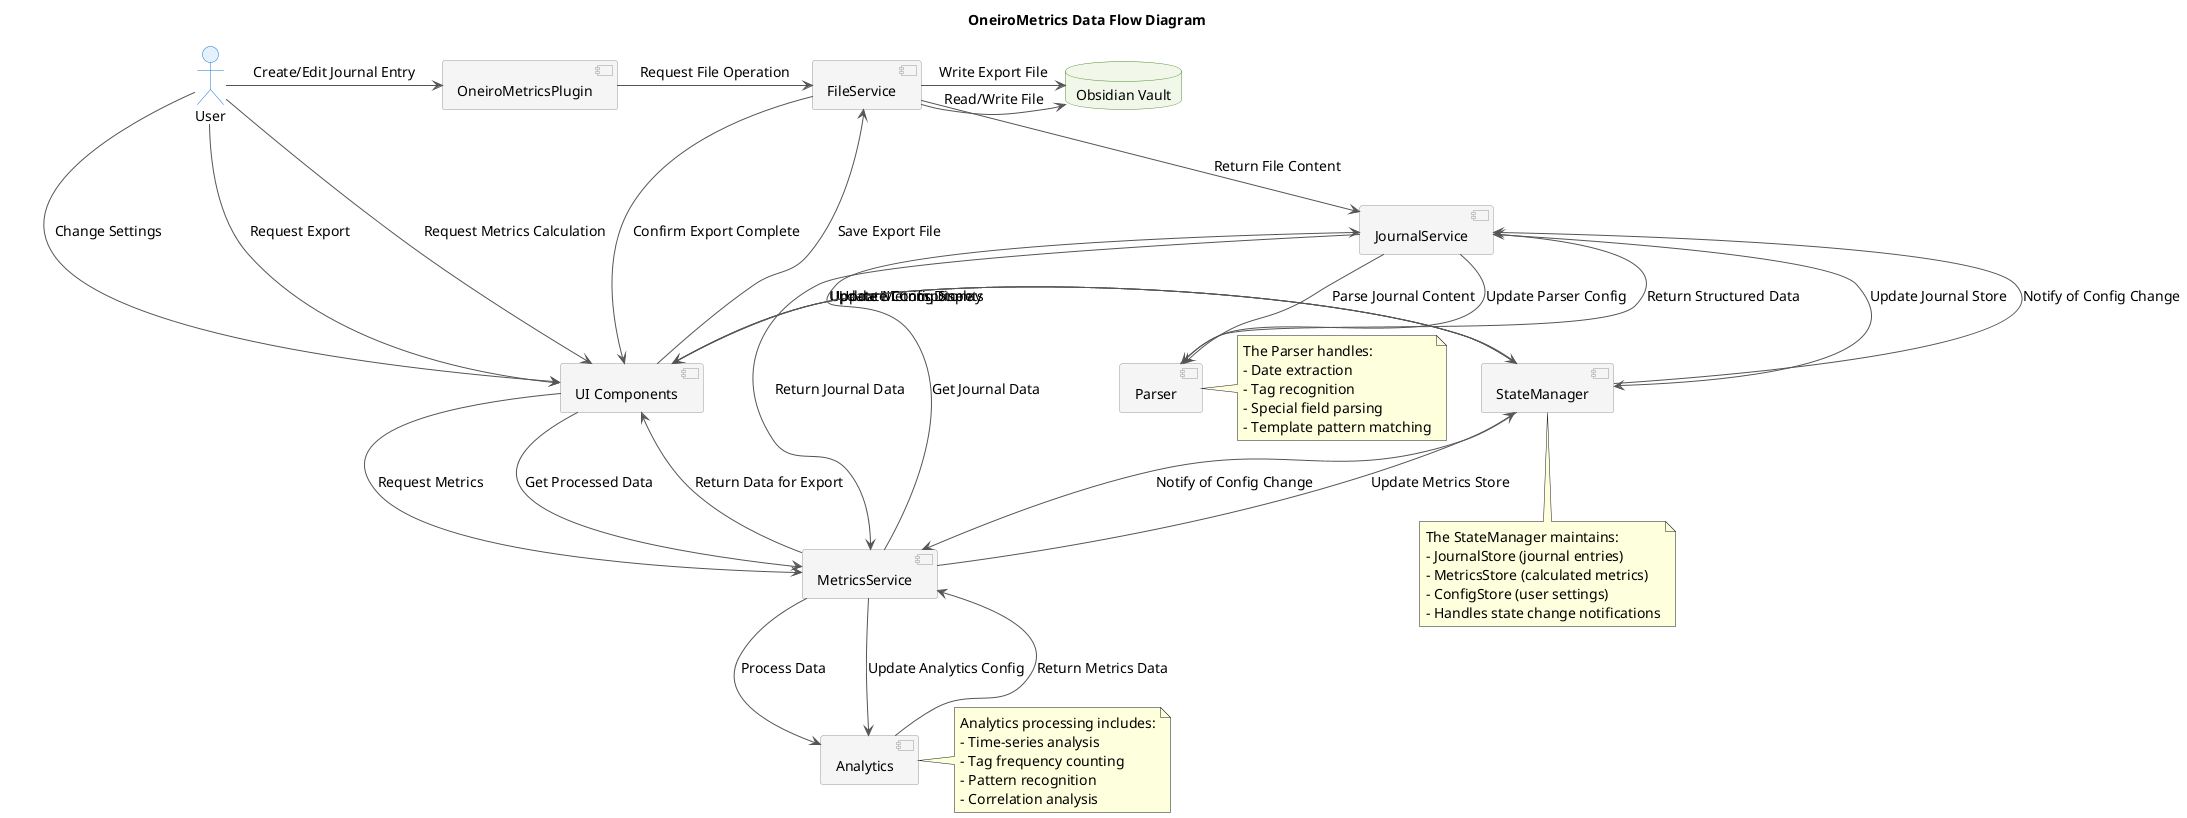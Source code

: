 @startuml Data Flow

skinparam {
  arrowColor #555555
  backgroundColor #FFFFFF
  componentBackgroundColor #f5f5f5
  componentBorderColor #999999
  actorBackgroundColor #e3f2fd
  actorBorderColor #1976d2
  databaseBackgroundColor #f1f8e9
  databaseBorderColor #558b2f
  defaultFontSize 14
  defaultFontName Arial
}

title OneiroMetrics Data Flow Diagram

actor User
component [OneiroMetricsPlugin] as MainPlugin
database "Obsidian Vault" as Vault
component [FileService] as FileService
component [JournalService] as JournalService
component [MetricsService] as MetricsService
component [StateManager] as StateManager
component [UI Components] as UI
component [Parser] as Parser
component [Analytics] as Analytics

' Journal Entry Processing Flow
User -> MainPlugin: Create/Edit Journal Entry
MainPlugin -> FileService: Request File Operation
FileService -> Vault: Read/Write File
FileService --> JournalService: Return File Content
JournalService -> Parser: Parse Journal Content
Parser --> JournalService: Return Structured Data
JournalService -> StateManager: Update Journal Store
StateManager -> UI: Update UI Components

' Metrics Processing Flow
User -> UI: Request Metrics Calculation
UI -> MetricsService: Request Metrics
MetricsService -> JournalService: Get Journal Data
JournalService --> MetricsService: Return Journal Data
MetricsService -> Analytics: Process Data
Analytics --> MetricsService: Return Metrics Data
MetricsService -> StateManager: Update Metrics Store
StateManager -> UI: Update Metrics Display

' Settings Flow
User -> UI: Change Settings
UI -> StateManager: Update Config Store
StateManager --> JournalService: Notify of Config Change
StateManager --> MetricsService: Notify of Config Change
JournalService -> Parser: Update Parser Config
MetricsService -> Analytics: Update Analytics Config

' Export Flow
User -> UI: Request Export
UI -> MetricsService: Get Processed Data
MetricsService --> UI: Return Data for Export
UI -> FileService: Save Export File
FileService -> Vault: Write Export File
FileService --> UI: Confirm Export Complete

note right of Parser
  The Parser handles:
  - Date extraction
  - Tag recognition
  - Special field parsing
  - Template pattern matching
end note

note right of Analytics
  Analytics processing includes:
  - Time-series analysis
  - Tag frequency counting
  - Pattern recognition
  - Correlation analysis
end note

note bottom of StateManager
  The StateManager maintains:
  - JournalStore (journal entries)
  - MetricsStore (calculated metrics)
  - ConfigStore (user settings)
  - Handles state change notifications
end note

@enduml 